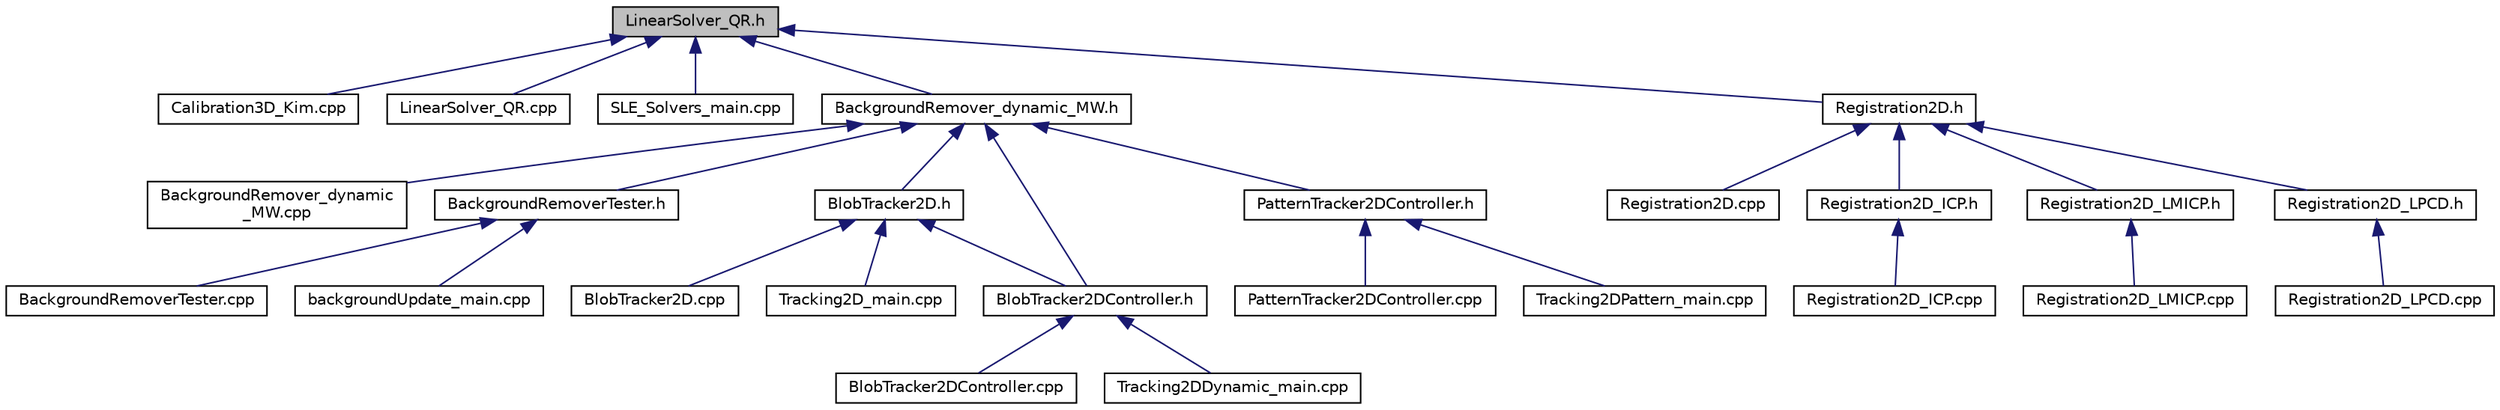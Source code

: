 digraph "LinearSolver_QR.h"
{
  edge [fontname="Helvetica",fontsize="10",labelfontname="Helvetica",labelfontsize="10"];
  node [fontname="Helvetica",fontsize="10",shape=record];
  Node1 [label="LinearSolver_QR.h",height=0.2,width=0.4,color="black", fillcolor="grey75", style="filled", fontcolor="black"];
  Node1 -> Node2 [dir="back",color="midnightblue",fontsize="10",style="solid",fontname="Helvetica"];
  Node2 [label="Calibration3D_Kim.cpp",height=0.2,width=0.4,color="black", fillcolor="white", style="filled",URL="$Calibration3D__Kim_8cpp.html"];
  Node1 -> Node3 [dir="back",color="midnightblue",fontsize="10",style="solid",fontname="Helvetica"];
  Node3 [label="LinearSolver_QR.cpp",height=0.2,width=0.4,color="black", fillcolor="white", style="filled",URL="$LinearSolver__QR_8cpp.html"];
  Node1 -> Node4 [dir="back",color="midnightblue",fontsize="10",style="solid",fontname="Helvetica"];
  Node4 [label="SLE_Solvers_main.cpp",height=0.2,width=0.4,color="black", fillcolor="white", style="filled",URL="$SLE__Solvers__main_8cpp.html"];
  Node1 -> Node5 [dir="back",color="midnightblue",fontsize="10",style="solid",fontname="Helvetica"];
  Node5 [label="BackgroundRemover_dynamic_MW.h",height=0.2,width=0.4,color="black", fillcolor="white", style="filled",URL="$BackgroundRemover__dynamic__MW_8h.html"];
  Node5 -> Node6 [dir="back",color="midnightblue",fontsize="10",style="solid",fontname="Helvetica"];
  Node6 [label="BackgroundRemover_dynamic\l_MW.cpp",height=0.2,width=0.4,color="black", fillcolor="white", style="filled",URL="$BackgroundRemover__dynamic__MW_8cpp.html"];
  Node5 -> Node7 [dir="back",color="midnightblue",fontsize="10",style="solid",fontname="Helvetica"];
  Node7 [label="BackgroundRemoverTester.h",height=0.2,width=0.4,color="black", fillcolor="white", style="filled",URL="$BackgroundRemoverTester_8h.html"];
  Node7 -> Node8 [dir="back",color="midnightblue",fontsize="10",style="solid",fontname="Helvetica"];
  Node8 [label="BackgroundRemoverTester.cpp",height=0.2,width=0.4,color="black", fillcolor="white", style="filled",URL="$BackgroundRemoverTester_8cpp.html"];
  Node7 -> Node9 [dir="back",color="midnightblue",fontsize="10",style="solid",fontname="Helvetica"];
  Node9 [label="backgroundUpdate_main.cpp",height=0.2,width=0.4,color="black", fillcolor="white", style="filled",URL="$backgroundUpdate__main_8cpp.html"];
  Node5 -> Node10 [dir="back",color="midnightblue",fontsize="10",style="solid",fontname="Helvetica"];
  Node10 [label="BlobTracker2D.h",height=0.2,width=0.4,color="black", fillcolor="white", style="filled",URL="$BlobTracker2D_8h.html"];
  Node10 -> Node11 [dir="back",color="midnightblue",fontsize="10",style="solid",fontname="Helvetica"];
  Node11 [label="BlobTracker2D.cpp",height=0.2,width=0.4,color="black", fillcolor="white", style="filled",URL="$BlobTracker2D_8cpp.html"];
  Node10 -> Node12 [dir="back",color="midnightblue",fontsize="10",style="solid",fontname="Helvetica"];
  Node12 [label="Tracking2D_main.cpp",height=0.2,width=0.4,color="black", fillcolor="white", style="filled",URL="$Tracking2D__main_8cpp.html"];
  Node10 -> Node13 [dir="back",color="midnightblue",fontsize="10",style="solid",fontname="Helvetica"];
  Node13 [label="BlobTracker2DController.h",height=0.2,width=0.4,color="black", fillcolor="white", style="filled",URL="$BlobTracker2DController_8h.html"];
  Node13 -> Node14 [dir="back",color="midnightblue",fontsize="10",style="solid",fontname="Helvetica"];
  Node14 [label="BlobTracker2DController.cpp",height=0.2,width=0.4,color="black", fillcolor="white", style="filled",URL="$BlobTracker2DController_8cpp.html"];
  Node13 -> Node15 [dir="back",color="midnightblue",fontsize="10",style="solid",fontname="Helvetica"];
  Node15 [label="Tracking2DDynamic_main.cpp",height=0.2,width=0.4,color="black", fillcolor="white", style="filled",URL="$Tracking2DDynamic__main_8cpp.html"];
  Node5 -> Node13 [dir="back",color="midnightblue",fontsize="10",style="solid",fontname="Helvetica"];
  Node5 -> Node16 [dir="back",color="midnightblue",fontsize="10",style="solid",fontname="Helvetica"];
  Node16 [label="PatternTracker2DController.h",height=0.2,width=0.4,color="black", fillcolor="white", style="filled",URL="$PatternTracker2DController_8h.html"];
  Node16 -> Node17 [dir="back",color="midnightblue",fontsize="10",style="solid",fontname="Helvetica"];
  Node17 [label="PatternTracker2DController.cpp",height=0.2,width=0.4,color="black", fillcolor="white", style="filled",URL="$PatternTracker2DController_8cpp.html"];
  Node16 -> Node18 [dir="back",color="midnightblue",fontsize="10",style="solid",fontname="Helvetica"];
  Node18 [label="Tracking2DPattern_main.cpp",height=0.2,width=0.4,color="black", fillcolor="white", style="filled",URL="$Tracking2DPattern__main_8cpp.html"];
  Node1 -> Node19 [dir="back",color="midnightblue",fontsize="10",style="solid",fontname="Helvetica"];
  Node19 [label="Registration2D.h",height=0.2,width=0.4,color="black", fillcolor="white", style="filled",URL="$Registration2D_8h.html"];
  Node19 -> Node20 [dir="back",color="midnightblue",fontsize="10",style="solid",fontname="Helvetica"];
  Node20 [label="Registration2D.cpp",height=0.2,width=0.4,color="black", fillcolor="white", style="filled",URL="$Registration2D_8cpp.html"];
  Node19 -> Node21 [dir="back",color="midnightblue",fontsize="10",style="solid",fontname="Helvetica"];
  Node21 [label="Registration2D_ICP.h",height=0.2,width=0.4,color="black", fillcolor="white", style="filled",URL="$Registration2D__ICP_8h.html"];
  Node21 -> Node22 [dir="back",color="midnightblue",fontsize="10",style="solid",fontname="Helvetica"];
  Node22 [label="Registration2D_ICP.cpp",height=0.2,width=0.4,color="black", fillcolor="white", style="filled",URL="$Registration2D__ICP_8cpp.html"];
  Node19 -> Node23 [dir="back",color="midnightblue",fontsize="10",style="solid",fontname="Helvetica"];
  Node23 [label="Registration2D_LMICP.h",height=0.2,width=0.4,color="black", fillcolor="white", style="filled",URL="$Registration2D__LMICP_8h.html"];
  Node23 -> Node24 [dir="back",color="midnightblue",fontsize="10",style="solid",fontname="Helvetica"];
  Node24 [label="Registration2D_LMICP.cpp",height=0.2,width=0.4,color="black", fillcolor="white", style="filled",URL="$Registration2D__LMICP_8cpp.html"];
  Node19 -> Node25 [dir="back",color="midnightblue",fontsize="10",style="solid",fontname="Helvetica"];
  Node25 [label="Registration2D_LPCD.h",height=0.2,width=0.4,color="black", fillcolor="white", style="filled",URL="$Registration2D__LPCD_8h.html"];
  Node25 -> Node26 [dir="back",color="midnightblue",fontsize="10",style="solid",fontname="Helvetica"];
  Node26 [label="Registration2D_LPCD.cpp",height=0.2,width=0.4,color="black", fillcolor="white", style="filled",URL="$Registration2D__LPCD_8cpp.html"];
}
